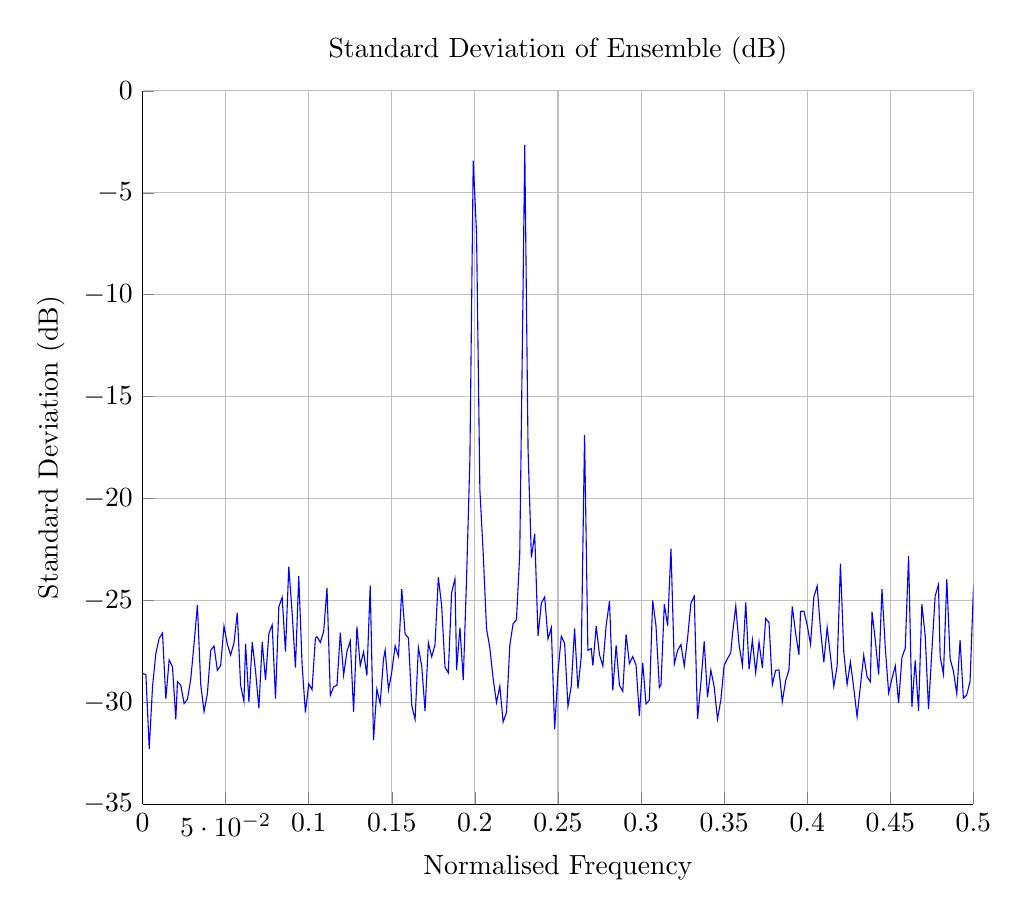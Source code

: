 % This file was created by matlab2tikz v0.4.7 (commit 2f90e2ecdec62606314e8d8daa3ba1dee0812bf0) running on MATLAB 8.3.
% Copyright (c) 2008--2014, Nico Schlömer <nico.schloemer@gmail.com>
% All rights reserved.
% Minimal pgfplots version: 1.3
% 
% The latest updates can be retrieved from
%   http://www.mathworks.com/matlabcentral/fileexchange/22022-matlab2tikz
% where you can also make suggestions and rate matlab2tikz.
% 
\begin{tikzpicture}

\begin{axis}[%
width=4.154in,
height=3.566in,
scale only axis,
xmin=0,
xmax=0.5,
xlabel={Normalised Frequency},
xmajorgrids,
ymin=-35,
ymax=0,
ylabel={Standard Deviation (dB)},
ymajorgrids,
title={Standard Deviation of Ensemble (dB)},
axis x line*=bottom,
axis y line*=left
]
\addplot [color=blue,solid,forget plot]
  table[row sep=crcr]{-1	-23.736\\
-0.998	-25.305\\
-0.996	-24.137\\
-0.994	-27.859\\
-0.992	-26.82\\
-0.99	-28.221\\
-0.988	-31.665\\
-0.986	-26.323\\
-0.984	-28.325\\
-0.982	-29.173\\
-0.98	-28.351\\
-0.979	-27.3\\
-0.977	-26.787\\
-0.975	-28.394\\
-0.973	-25.468\\
-0.971	-26.201\\
-0.969	-26.054\\
-0.967	-29.88\\
-0.965	-28.482\\
-0.963	-28.484\\
-0.961	-25.754\\
-0.959	-24.337\\
-0.957	-28.501\\
-0.955	-29.327\\
-0.953	-27.025\\
-0.951	-26.593\\
-0.949	-29.404\\
-0.947	-25.698\\
-0.945	-29.07\\
-0.943	-28.742\\
-0.941	-25.027\\
-0.939	-26.665\\
-0.938	-30.108\\
-0.936	-29.934\\
-0.934	-27.137\\
-0.932	-26.835\\
-0.93	-29.071\\
-0.928	-28.536\\
-0.926	-24.406\\
-0.924	-27.267\\
-0.922	-25.209\\
-0.92	-27.045\\
-0.918	-28.386\\
-0.916	-30.095\\
-0.914	-27.42\\
-0.912	-29.314\\
-0.91	-28.546\\
-0.908	-27.407\\
-0.906	-29.678\\
-0.904	-30.341\\
-0.902	-30.079\\
-0.9	-29.415\\
-0.898	-26.289\\
-0.896	-26.681\\
-0.895	-29.076\\
-0.893	-28.177\\
-0.891	-28.807\\
-0.889	-29.436\\
-0.887	-29.517\\
-0.885	-26.883\\
-0.883	-28.242\\
-0.881	-26.552\\
-0.879	-29.575\\
-0.877	-28.52\\
-0.875	-26.965\\
-0.873	-27.627\\
-0.871	-27.991\\
-0.869	-25.499\\
-0.867	-26.804\\
-0.865	-27.888\\
-0.863	-27.09\\
-0.861	-25.628\\
-0.859	-25.907\\
-0.857	-25.014\\
-0.855	-28.904\\
-0.854	-24.22\\
-0.852	-29.934\\
-0.85	-27.68\\
-0.848	-27.901\\
-0.846	-24.253\\
-0.844	-25.963\\
-0.842	-30.132\\
-0.84	-29.065\\
-0.838	-25.866\\
-0.836	-24.563\\
-0.834	-26.444\\
-0.832	-24.568\\
-0.83	-30.216\\
-0.828	-25.878\\
-0.826	-28.494\\
-0.824	-22.787\\
-0.822	-23.707\\
-0.82	-27.624\\
-0.818	-31.787\\
-0.816	-29.742\\
-0.814	-26.559\\
-0.812	-23.676\\
-0.811	-24.549\\
-0.809	-28.333\\
-0.807	-31.191\\
-0.805	-25.129\\
-0.803	-27.228\\
-0.801	-29.19\\
-0.799	-28.453\\
-0.797	-27.723\\
-0.795	-27.575\\
-0.793	-31.568\\
-0.791	-29.921\\
-0.789	-28.957\\
-0.787	-28.742\\
-0.785	-28.744\\
-0.783	-26.157\\
-0.781	-24.661\\
-0.779	-28.38\\
-0.777	-28.257\\
-0.775	-28.409\\
-0.773	-27.707\\
-0.771	-30.328\\
-0.77	-28.183\\
-0.768	-26.026\\
-0.766	-23.524\\
-0.764	-27.061\\
-0.762	-29.159\\
-0.76	-27.04\\
-0.758	-28.21\\
-0.756	-25.955\\
-0.754	-26.843\\
-0.752	-28.057\\
-0.75	-30.052\\
-0.748	-30.81\\
-0.746	-27.434\\
-0.744	-26.182\\
-0.742	-24.354\\
-0.74	-25.868\\
-0.738	-28.206\\
-0.736	-25.11\\
-0.734	-28.774\\
-0.732	-26.105\\
-0.73	-29.881\\
-0.729	-25.94\\
-0.727	-24.418\\
-0.725	-23.261\\
-0.723	-23.639\\
-0.721	-31.841\\
-0.719	-31.241\\
-0.717	-28.163\\
-0.715	-25.866\\
-0.713	-28.661\\
-0.711	-27.761\\
-0.709	-28.98\\
-0.707	-23.313\\
-0.705	-26.213\\
-0.703	-26.496\\
-0.701	-29.052\\
-0.699	-28.03\\
-0.697	-30.711\\
-0.695	-30.307\\
-0.693	-28.034\\
-0.691	-26.532\\
-0.689	-31.434\\
-0.688	-29.602\\
-0.686	-29.588\\
-0.684	-28.157\\
-0.682	-28.941\\
-0.68	-24.309\\
-0.678	-23.416\\
-0.676	-24.487\\
-0.674	-26.175\\
-0.672	-26.526\\
-0.67	-28.019\\
-0.668	-24.697\\
-0.666	-30.186\\
-0.664	-30.259\\
-0.662	-30.152\\
-0.66	-28.788\\
-0.658	-26.991\\
-0.656	-24.095\\
-0.654	-26.901\\
-0.652	-30.519\\
-0.65	-31.716\\
-0.648	-29.594\\
-0.646	-29.456\\
-0.645	-27.725\\
-0.643	-29.351\\
-0.641	-29.092\\
-0.639	-27.914\\
-0.637	-25.012\\
-0.635	-25.844\\
-0.633	-30.167\\
-0.631	-28.716\\
-0.629	-29.274\\
-0.627	-30.752\\
-0.625	-30.122\\
-0.623	-29.469\\
-0.621	-30.511\\
-0.619	-27.6\\
-0.617	-26.002\\
-0.615	-27.447\\
-0.613	-29.173\\
-0.611	-27.361\\
-0.609	-29.205\\
-0.607	-25.511\\
-0.605	-28.035\\
-0.604	-26.763\\
-0.602	-27.145\\
-0.6	-26.638\\
-0.598	-28.403\\
-0.596	-26.864\\
-0.594	-27.587\\
-0.592	-30.191\\
-0.59	-26.356\\
-0.588	-27.759\\
-0.586	-29.797\\
-0.584	-28.808\\
-0.582	-28.579\\
-0.58	-27.345\\
-0.578	-27.675\\
-0.576	-29.147\\
-0.574	-24.731\\
-0.572	-25.472\\
-0.57	-28.538\\
-0.568	-27.49\\
-0.566	-25.432\\
-0.564	-28.089\\
-0.562	-29.007\\
-0.561	-22.504\\
-0.559	-25.653\\
-0.557	-27.929\\
-0.555	-25.928\\
-0.553	-29.267\\
-0.551	-26.497\\
-0.549	-26.656\\
-0.547	-28.23\\
-0.545	-24.983\\
-0.543	-26.776\\
-0.541	-29.791\\
-0.539	-28.814\\
-0.537	-29.577\\
-0.535	-31.145\\
-0.533	-29.097\\
-0.531	-30.68\\
-0.529	-31.772\\
-0.527	-28.424\\
-0.525	-26.948\\
-0.523	-28.746\\
-0.521	-29.544\\
-0.52	-28.286\\
-0.518	-25.155\\
-0.516	-26.264\\
-0.514	-27.416\\
-0.512	-28.782\\
-0.51	-25.672\\
-0.508	-25.009\\
-0.506	-27.333\\
-0.504	-24.102\\
-0.502	-22.738\\
-0.5	-24.49\\
-0.498	-28.979\\
-0.496	-29.645\\
-0.494	-29.806\\
-0.492	-26.949\\
-0.49	-29.588\\
-0.488	-28.473\\
-0.486	-27.874\\
-0.484	-23.967\\
-0.482	-28.63\\
-0.48	-27.753\\
-0.479	-24.228\\
-0.477	-24.787\\
-0.475	-27.506\\
-0.473	-30.331\\
-0.471	-26.727\\
-0.469	-25.18\\
-0.467	-30.428\\
-0.465	-27.949\\
-0.463	-30.231\\
-0.461	-22.814\\
-0.459	-27.341\\
-0.457	-27.807\\
-0.455	-30.035\\
-0.453	-28.215\\
-0.451	-28.849\\
-0.449	-29.536\\
-0.447	-27.331\\
-0.445	-24.447\\
-0.443	-28.645\\
-0.441	-26.982\\
-0.439	-25.555\\
-0.438	-28.997\\
-0.436	-28.741\\
-0.434	-27.698\\
-0.432	-29.212\\
-0.43	-30.706\\
-0.428	-29.297\\
-0.426	-28.026\\
-0.424	-29.128\\
-0.422	-27.521\\
-0.42	-23.192\\
-0.418	-28.236\\
-0.416	-29.221\\
-0.414	-27.743\\
-0.412	-26.331\\
-0.41	-28.036\\
-0.408	-26.431\\
-0.406	-24.299\\
-0.404	-24.823\\
-0.402	-27.158\\
-0.4	-26.222\\
-0.398	-25.526\\
-0.396	-25.54\\
-0.395	-27.677\\
-0.393	-26.59\\
-0.391	-25.301\\
-0.389	-28.417\\
-0.387	-28.95\\
-0.385	-29.976\\
-0.383	-28.414\\
-0.381	-28.432\\
-0.379	-29.138\\
-0.377	-26.079\\
-0.375	-25.889\\
-0.373	-28.31\\
-0.371	-27.049\\
-0.369	-28.545\\
-0.367	-26.944\\
-0.365	-28.386\\
-0.363	-25.094\\
-0.361	-28.193\\
-0.359	-27.197\\
-0.357	-25.279\\
-0.355	-26.672\\
-0.354	-27.572\\
-0.352	-27.863\\
-0.35	-28.185\\
-0.348	-29.896\\
-0.346	-30.829\\
-0.344	-29.228\\
-0.342	-28.424\\
-0.34	-29.759\\
-0.338	-27.015\\
-0.336	-29.056\\
-0.334	-30.82\\
-0.332	-24.796\\
-0.33	-25.142\\
-0.328	-26.861\\
-0.326	-28.219\\
-0.324	-27.167\\
-0.322	-27.452\\
-0.32	-28.127\\
-0.318	-22.457\\
-0.316	-26.246\\
-0.314	-25.188\\
-0.312	-29.139\\
-0.311	-29.284\\
-0.309	-26.252\\
-0.307	-24.999\\
-0.305	-29.897\\
-0.303	-30.085\\
-0.301	-28.065\\
-0.299	-30.674\\
-0.297	-28.179\\
-0.295	-27.759\\
-0.293	-28.101\\
-0.291	-26.666\\
-0.289	-29.467\\
-0.287	-29.169\\
-0.285	-27.205\\
-0.283	-29.419\\
-0.281	-25.032\\
-0.279	-26.235\\
-0.277	-28.228\\
-0.275	-27.669\\
-0.273	-26.267\\
-0.271	-28.203\\
-0.27	-27.364\\
-0.268	-27.453\\
-0.266	-16.878\\
-0.264	-27.787\\
-0.262	-29.332\\
-0.26	-26.371\\
-0.258	-29.209\\
-0.256	-30.2\\
-0.254	-27.105\\
-0.252	-26.759\\
-0.25	-28.559\\
-0.248	-31.327\\
-0.246	-26.344\\
-0.244	-26.893\\
-0.242	-24.834\\
-0.24	-25.136\\
-0.238	-26.743\\
-0.236	-21.744\\
-0.234	-22.902\\
-0.232	-17.611\\
-0.23	-2.651\\
-0.229	-9.67\\
-0.227	-22.724\\
-0.225	-25.964\\
-0.223	-26.133\\
-0.221	-27.217\\
-0.219	-30.506\\
-0.217	-30.97\\
-0.215	-29.211\\
-0.213	-30.013\\
-0.211	-28.86\\
-0.209	-27.337\\
-0.207	-26.394\\
-0.205	-22.691\\
-0.203	-19.573\\
-0.201	-6.98\\
-0.199	-3.417\\
-0.197	-18.046\\
-0.195	-23.877\\
-0.193	-28.918\\
-0.191	-26.34\\
-0.189	-28.419\\
-0.188	-23.949\\
-0.186	-24.619\\
-0.184	-28.555\\
-0.182	-28.27\\
-0.18	-25.265\\
-0.178	-23.868\\
-0.176	-27.18\\
-0.174	-27.77\\
-0.172	-27.076\\
-0.17	-30.43\\
-0.168	-28.225\\
-0.166	-27.316\\
-0.164	-30.839\\
-0.162	-30.15\\
-0.16	-26.837\\
-0.158	-26.663\\
-0.156	-24.445\\
-0.154	-27.75\\
-0.152	-27.225\\
-0.15	-28.495\\
-0.148	-29.39\\
-0.146	-27.443\\
-0.145	-27.879\\
-0.143	-30.068\\
-0.141	-29.355\\
-0.139	-31.857\\
-0.137	-24.282\\
-0.135	-28.688\\
-0.133	-27.531\\
-0.131	-28.199\\
-0.129	-26.295\\
-0.127	-30.467\\
-0.125	-26.99\\
-0.123	-27.511\\
-0.121	-28.669\\
-0.119	-26.589\\
-0.117	-29.163\\
-0.115	-29.242\\
-0.113	-29.66\\
-0.111	-24.394\\
-0.109	-26.521\\
-0.107	-27.066\\
-0.105	-26.787\\
-0.104	-26.857\\
-0.102	-29.382\\
-0.1	-29.1\\
-0.098	-30.505\\
-0.096	-28.15\\
-0.094	-23.816\\
-0.092	-28.295\\
-0.09	-25.601\\
-0.088	-23.345\\
-0.086	-27.516\\
-0.084	-24.85\\
-0.082	-25.324\\
-0.08	-29.821\\
-0.078	-26.204\\
-0.076	-26.633\\
-0.074	-28.917\\
-0.072	-27.053\\
-0.07	-30.295\\
-0.068	-28.484\\
-0.066	-27.055\\
-0.064	-29.979\\
-0.062	-27.122\\
-0.061	-29.955\\
-0.059	-29.175\\
-0.057	-25.61\\
-0.055	-27.096\\
-0.053	-27.678\\
-0.051	-27.149\\
-0.049	-26.261\\
-0.047	-28.199\\
-0.045	-28.432\\
-0.043	-27.238\\
-0.041	-27.459\\
-0.039	-29.587\\
-0.037	-30.454\\
-0.035	-29.124\\
-0.033	-25.219\\
-0.031	-27.108\\
-0.029	-28.86\\
-0.027	-29.857\\
-0.025	-30.065\\
-0.023	-29.167\\
-0.021	-28.991\\
-0.02	-30.836\\
-0.018	-28.248\\
-0.016	-27.925\\
-0.014	-29.83\\
-0.012	-26.606\\
-0.01	-26.863\\
-0.008	-27.6\\
-0.006	-29.225\\
-0.004	-32.286\\
-0.002	-28.637\\
0	-28.59\\
0.002	-28.637\\
0.004	-32.286\\
0.006	-29.225\\
0.008	-27.6\\
0.01	-26.863\\
0.012	-26.606\\
0.014	-29.83\\
0.016	-27.925\\
0.018	-28.248\\
0.02	-30.836\\
0.021	-28.991\\
0.023	-29.167\\
0.025	-30.065\\
0.027	-29.857\\
0.029	-28.86\\
0.031	-27.108\\
0.033	-25.219\\
0.035	-29.124\\
0.037	-30.454\\
0.039	-29.587\\
0.041	-27.459\\
0.043	-27.238\\
0.045	-28.432\\
0.047	-28.199\\
0.049	-26.261\\
0.051	-27.149\\
0.053	-27.678\\
0.055	-27.096\\
0.057	-25.61\\
0.059	-29.175\\
0.061	-29.955\\
0.062	-27.122\\
0.064	-29.979\\
0.066	-27.055\\
0.068	-28.484\\
0.07	-30.295\\
0.072	-27.053\\
0.074	-28.917\\
0.076	-26.633\\
0.078	-26.204\\
0.08	-29.821\\
0.082	-25.324\\
0.084	-24.85\\
0.086	-27.516\\
0.088	-23.345\\
0.09	-25.601\\
0.092	-28.295\\
0.094	-23.816\\
0.096	-28.15\\
0.098	-30.505\\
0.1	-29.1\\
0.102	-29.382\\
0.104	-26.857\\
0.105	-26.787\\
0.107	-27.066\\
0.109	-26.521\\
0.111	-24.394\\
0.113	-29.66\\
0.115	-29.242\\
0.117	-29.163\\
0.119	-26.589\\
0.121	-28.669\\
0.123	-27.511\\
0.125	-26.99\\
0.127	-30.467\\
0.129	-26.295\\
0.131	-28.199\\
0.133	-27.531\\
0.135	-28.688\\
0.137	-24.282\\
0.139	-31.857\\
0.141	-29.355\\
0.143	-30.068\\
0.145	-27.879\\
0.146	-27.443\\
0.148	-29.39\\
0.15	-28.495\\
0.152	-27.225\\
0.154	-27.75\\
0.156	-24.445\\
0.158	-26.663\\
0.16	-26.837\\
0.162	-30.15\\
0.164	-30.839\\
0.166	-27.316\\
0.168	-28.225\\
0.17	-30.43\\
0.172	-27.076\\
0.174	-27.77\\
0.176	-27.18\\
0.178	-23.868\\
0.18	-25.265\\
0.182	-28.27\\
0.184	-28.555\\
0.186	-24.619\\
0.188	-23.949\\
0.189	-28.419\\
0.191	-26.34\\
0.193	-28.918\\
0.195	-23.877\\
0.197	-18.046\\
0.199	-3.417\\
0.201	-6.98\\
0.203	-19.573\\
0.205	-22.691\\
0.207	-26.394\\
0.209	-27.337\\
0.211	-28.86\\
0.213	-30.013\\
0.215	-29.211\\
0.217	-30.97\\
0.219	-30.506\\
0.221	-27.217\\
0.223	-26.133\\
0.225	-25.964\\
0.227	-22.724\\
0.229	-9.67\\
0.23	-2.651\\
0.232	-17.611\\
0.234	-22.902\\
0.236	-21.744\\
0.238	-26.743\\
0.24	-25.136\\
0.242	-24.834\\
0.244	-26.893\\
0.246	-26.344\\
0.248	-31.327\\
0.25	-28.559\\
0.252	-26.759\\
0.254	-27.105\\
0.256	-30.2\\
0.258	-29.209\\
0.26	-26.371\\
0.262	-29.332\\
0.264	-27.787\\
0.266	-16.878\\
0.268	-27.453\\
0.27	-27.364\\
0.271	-28.203\\
0.273	-26.267\\
0.275	-27.669\\
0.277	-28.228\\
0.279	-26.235\\
0.281	-25.032\\
0.283	-29.419\\
0.285	-27.205\\
0.287	-29.169\\
0.289	-29.467\\
0.291	-26.666\\
0.293	-28.101\\
0.295	-27.759\\
0.297	-28.179\\
0.299	-30.674\\
0.301	-28.065\\
0.303	-30.085\\
0.305	-29.897\\
0.307	-24.999\\
0.309	-26.252\\
0.311	-29.284\\
0.312	-29.139\\
0.314	-25.188\\
0.316	-26.246\\
0.318	-22.457\\
0.32	-28.127\\
0.322	-27.452\\
0.324	-27.167\\
0.326	-28.219\\
0.328	-26.861\\
0.33	-25.142\\
0.332	-24.796\\
0.334	-30.82\\
0.336	-29.056\\
0.338	-27.015\\
0.34	-29.759\\
0.342	-28.424\\
0.344	-29.228\\
0.346	-30.829\\
0.348	-29.896\\
0.35	-28.185\\
0.352	-27.863\\
0.354	-27.572\\
0.355	-26.672\\
0.357	-25.279\\
0.359	-27.197\\
0.361	-28.193\\
0.363	-25.094\\
0.365	-28.386\\
0.367	-26.944\\
0.369	-28.545\\
0.371	-27.049\\
0.373	-28.31\\
0.375	-25.889\\
0.377	-26.079\\
0.379	-29.138\\
0.381	-28.432\\
0.383	-28.414\\
0.385	-29.976\\
0.387	-28.95\\
0.389	-28.417\\
0.391	-25.301\\
0.393	-26.59\\
0.395	-27.677\\
0.396	-25.54\\
0.398	-25.526\\
0.4	-26.222\\
0.402	-27.158\\
0.404	-24.823\\
0.406	-24.299\\
0.408	-26.431\\
0.41	-28.036\\
0.412	-26.331\\
0.414	-27.743\\
0.416	-29.221\\
0.418	-28.236\\
0.42	-23.192\\
0.422	-27.521\\
0.424	-29.128\\
0.426	-28.026\\
0.428	-29.297\\
0.43	-30.706\\
0.432	-29.212\\
0.434	-27.698\\
0.436	-28.741\\
0.438	-28.997\\
0.439	-25.555\\
0.441	-26.982\\
0.443	-28.645\\
0.445	-24.447\\
0.447	-27.331\\
0.449	-29.536\\
0.451	-28.849\\
0.453	-28.215\\
0.455	-30.035\\
0.457	-27.807\\
0.459	-27.341\\
0.461	-22.814\\
0.463	-30.231\\
0.465	-27.949\\
0.467	-30.428\\
0.469	-25.18\\
0.471	-26.727\\
0.473	-30.331\\
0.475	-27.506\\
0.477	-24.787\\
0.479	-24.228\\
0.48	-27.753\\
0.482	-28.63\\
0.484	-23.967\\
0.486	-27.874\\
0.488	-28.473\\
0.49	-29.588\\
0.492	-26.949\\
0.494	-29.806\\
0.496	-29.645\\
0.498	-28.979\\
0.5	-24.49\\
0.502	-22.738\\
0.504	-24.102\\
0.506	-27.333\\
0.508	-25.009\\
0.51	-25.672\\
0.512	-28.782\\
0.514	-27.416\\
0.516	-26.264\\
0.518	-25.155\\
0.52	-28.286\\
0.521	-29.544\\
0.523	-28.746\\
0.525	-26.948\\
0.527	-28.424\\
0.529	-31.772\\
0.531	-30.68\\
0.533	-29.097\\
0.535	-31.145\\
0.537	-29.577\\
0.539	-28.814\\
0.541	-29.791\\
0.543	-26.776\\
0.545	-24.983\\
0.547	-28.23\\
0.549	-26.656\\
0.551	-26.497\\
0.553	-29.267\\
0.555	-25.928\\
0.557	-27.929\\
0.559	-25.653\\
0.561	-22.504\\
0.562	-29.007\\
0.564	-28.089\\
0.566	-25.432\\
0.568	-27.49\\
0.57	-28.538\\
0.572	-25.472\\
0.574	-24.731\\
0.576	-29.147\\
0.578	-27.675\\
0.58	-27.345\\
0.582	-28.579\\
0.584	-28.808\\
0.586	-29.797\\
0.588	-27.759\\
0.59	-26.356\\
0.592	-30.191\\
0.594	-27.587\\
0.596	-26.864\\
0.598	-28.403\\
0.6	-26.638\\
0.602	-27.145\\
0.604	-26.763\\
0.605	-28.035\\
0.607	-25.511\\
0.609	-29.205\\
0.611	-27.361\\
0.613	-29.173\\
0.615	-27.447\\
0.617	-26.002\\
0.619	-27.6\\
0.621	-30.511\\
0.623	-29.469\\
0.625	-30.122\\
0.627	-30.752\\
0.629	-29.274\\
0.631	-28.716\\
0.633	-30.167\\
0.635	-25.844\\
0.637	-25.012\\
0.639	-27.914\\
0.641	-29.092\\
0.643	-29.351\\
0.645	-27.725\\
0.646	-29.456\\
0.648	-29.594\\
0.65	-31.716\\
0.652	-30.519\\
0.654	-26.901\\
0.656	-24.095\\
0.658	-26.991\\
0.66	-28.788\\
0.662	-30.152\\
0.664	-30.259\\
0.666	-30.186\\
0.668	-24.697\\
0.67	-28.019\\
0.672	-26.526\\
0.674	-26.175\\
0.676	-24.487\\
0.678	-23.416\\
0.68	-24.309\\
0.682	-28.941\\
0.684	-28.157\\
0.686	-29.588\\
0.688	-29.602\\
0.689	-31.434\\
0.691	-26.532\\
0.693	-28.034\\
0.695	-30.307\\
0.697	-30.711\\
0.699	-28.03\\
0.701	-29.052\\
0.703	-26.496\\
0.705	-26.213\\
0.707	-23.313\\
0.709	-28.98\\
0.711	-27.761\\
0.713	-28.661\\
0.715	-25.866\\
0.717	-28.163\\
0.719	-31.241\\
0.721	-31.841\\
0.723	-23.639\\
0.725	-23.261\\
0.727	-24.418\\
0.729	-25.94\\
0.73	-29.881\\
0.732	-26.105\\
0.734	-28.774\\
0.736	-25.11\\
0.738	-28.206\\
0.74	-25.868\\
0.742	-24.354\\
0.744	-26.182\\
0.746	-27.434\\
0.748	-30.81\\
0.75	-30.052\\
0.752	-28.057\\
0.754	-26.843\\
0.756	-25.955\\
0.758	-28.21\\
0.76	-27.04\\
0.762	-29.159\\
0.764	-27.061\\
0.766	-23.524\\
0.768	-26.026\\
0.77	-28.183\\
0.771	-30.328\\
0.773	-27.707\\
0.775	-28.409\\
0.777	-28.257\\
0.779	-28.38\\
0.781	-24.661\\
0.783	-26.157\\
0.785	-28.744\\
0.787	-28.742\\
0.789	-28.957\\
0.791	-29.921\\
0.793	-31.568\\
0.795	-27.575\\
0.797	-27.723\\
0.799	-28.453\\
0.801	-29.19\\
0.803	-27.228\\
0.805	-25.129\\
0.807	-31.191\\
0.809	-28.333\\
0.811	-24.549\\
0.812	-23.676\\
0.814	-26.559\\
0.816	-29.742\\
0.818	-31.787\\
0.82	-27.624\\
0.822	-23.707\\
0.824	-22.787\\
0.826	-28.494\\
0.828	-25.878\\
0.83	-30.216\\
0.832	-24.568\\
0.834	-26.444\\
0.836	-24.563\\
0.838	-25.866\\
0.84	-29.065\\
0.842	-30.132\\
0.844	-25.963\\
0.846	-24.253\\
0.848	-27.901\\
0.85	-27.68\\
0.852	-29.934\\
0.854	-24.22\\
0.855	-28.904\\
0.857	-25.014\\
0.859	-25.907\\
0.861	-25.628\\
0.863	-27.09\\
0.865	-27.888\\
0.867	-26.804\\
0.869	-25.499\\
0.871	-27.991\\
0.873	-27.627\\
0.875	-26.965\\
0.877	-28.52\\
0.879	-29.575\\
0.881	-26.552\\
0.883	-28.242\\
0.885	-26.883\\
0.887	-29.517\\
0.889	-29.436\\
0.891	-28.807\\
0.893	-28.177\\
0.895	-29.076\\
0.896	-26.681\\
0.898	-26.289\\
0.9	-29.415\\
0.902	-30.079\\
0.904	-30.341\\
0.906	-29.678\\
0.908	-27.407\\
0.91	-28.546\\
0.912	-29.314\\
0.914	-27.42\\
0.916	-30.095\\
0.918	-28.386\\
0.92	-27.045\\
0.922	-25.209\\
0.924	-27.267\\
0.926	-24.406\\
0.928	-28.536\\
0.93	-29.071\\
0.932	-26.835\\
0.934	-27.137\\
0.936	-29.934\\
0.938	-30.108\\
0.939	-26.665\\
0.941	-25.027\\
0.943	-28.742\\
0.945	-29.07\\
0.947	-25.698\\
0.949	-29.404\\
0.951	-26.593\\
0.953	-27.025\\
0.955	-29.327\\
0.957	-28.501\\
0.959	-24.337\\
0.961	-25.754\\
0.963	-28.484\\
0.965	-28.482\\
0.967	-29.88\\
0.969	-26.054\\
0.971	-26.201\\
0.973	-25.468\\
0.975	-28.394\\
0.977	-26.787\\
0.979	-27.3\\
0.98	-28.351\\
0.982	-29.173\\
0.984	-28.325\\
0.986	-26.323\\
0.988	-31.665\\
0.99	-28.221\\
0.992	-26.82\\
0.994	-27.859\\
0.996	-24.137\\
0.998	-25.305\\
};
\end{axis}
\end{tikzpicture}%